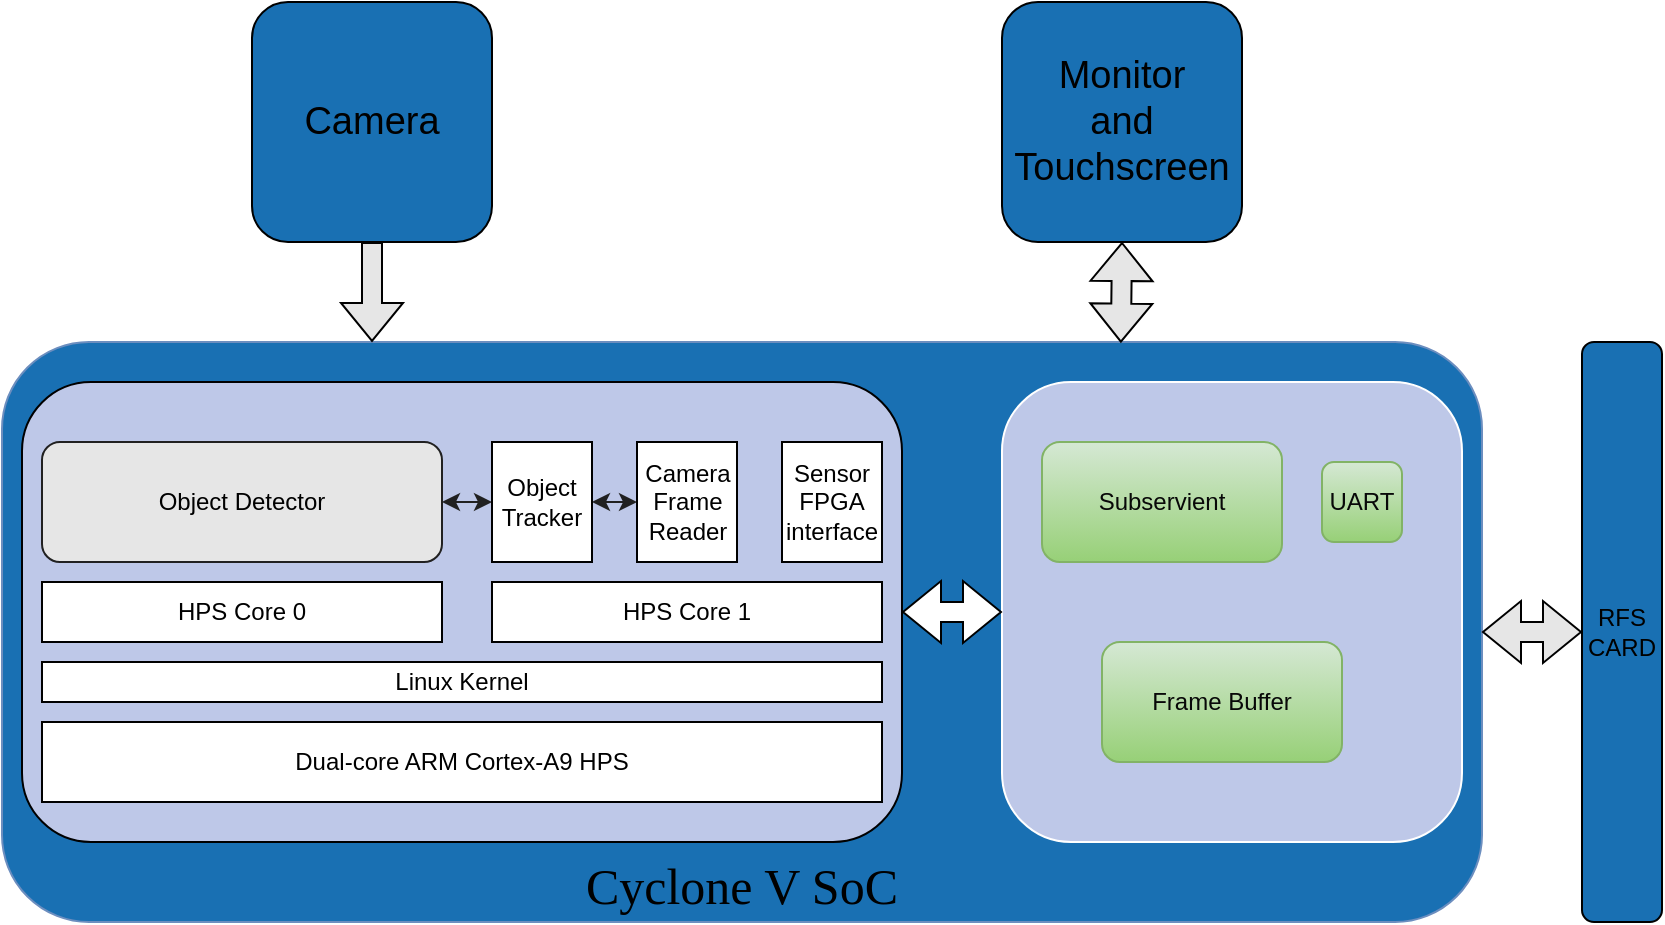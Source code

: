 <mxfile version="16.5.1" type="device"><diagram id="ZKif9wblb_EtmWvVatbZ" name="Page-1"><mxGraphModel dx="1102" dy="905" grid="1" gridSize="10" guides="1" tooltips="1" connect="1" arrows="1" fold="1" page="1" pageScale="1" pageWidth="850" pageHeight="1100" math="0" shadow="0"><root><mxCell id="0"/><mxCell id="1" parent="0"/><mxCell id="0uFmWXExUV-8p82Ihg7B-25" value="&lt;span&gt;&lt;font style=&quot;font-size: 25px&quot; face=&quot;Verdana&quot;&gt;Cyclone V SoC&lt;/font&gt;&lt;/span&gt;" style="rounded=1;whiteSpace=wrap;html=1;fillColor=#1970B3;gradientColor=none;strokeColor=#6c8ebf;verticalAlign=bottom;" parent="1" vertex="1"><mxGeometry y="240" width="740" height="290" as="geometry"/></mxCell><mxCell id="0uFmWXExUV-8p82Ihg7B-2" value="" style="rounded=1;whiteSpace=wrap;html=1;fillColor=#BEC8E8;" parent="1" vertex="1"><mxGeometry x="10" y="260" width="440" height="230" as="geometry"/></mxCell><mxCell id="0uFmWXExUV-8p82Ihg7B-3" value="Dual-core ARM Cortex-A9 HPS" style="rounded=0;whiteSpace=wrap;html=1;" parent="1" vertex="1"><mxGeometry x="20" y="430" width="420" height="40" as="geometry"/></mxCell><mxCell id="0uFmWXExUV-8p82Ihg7B-4" value="HPS Core 0" style="rounded=0;whiteSpace=wrap;html=1;" parent="1" vertex="1"><mxGeometry x="20" y="360" width="200" height="30" as="geometry"/></mxCell><mxCell id="0uFmWXExUV-8p82Ihg7B-5" value="HPS Core 1" style="rounded=0;whiteSpace=wrap;html=1;" parent="1" vertex="1"><mxGeometry x="245" y="360" width="195" height="30" as="geometry"/></mxCell><mxCell id="0uFmWXExUV-8p82Ihg7B-23" style="edgeStyle=orthogonalEdgeStyle;rounded=0;orthogonalLoop=1;jettySize=auto;html=1;entryX=0;entryY=0.5;entryDx=0;entryDy=0;startArrow=classic;startFill=1;strokeColor=#212121;" parent="1" source="0uFmWXExUV-8p82Ihg7B-6" target="0uFmWXExUV-8p82Ihg7B-9" edge="1"><mxGeometry relative="1" as="geometry"/></mxCell><mxCell id="0uFmWXExUV-8p82Ihg7B-6" value="&lt;font color=&quot;#000000&quot;&gt;Object Detector&lt;/font&gt;" style="rounded=1;whiteSpace=wrap;html=1;fillColor=#E6E6E6;strokeColor=#212121;" parent="1" vertex="1"><mxGeometry x="20" y="290" width="200" height="60" as="geometry"/></mxCell><mxCell id="0uFmWXExUV-8p82Ihg7B-24" style="edgeStyle=orthogonalEdgeStyle;rounded=0;orthogonalLoop=1;jettySize=auto;html=1;entryX=1;entryY=0.5;entryDx=0;entryDy=0;startArrow=classic;startFill=1;strokeColor=#212121;" parent="1" source="0uFmWXExUV-8p82Ihg7B-7" target="0uFmWXExUV-8p82Ihg7B-9" edge="1"><mxGeometry relative="1" as="geometry"/></mxCell><mxCell id="0uFmWXExUV-8p82Ihg7B-7" value="Camera&lt;br&gt;Frame&lt;br&gt;Reader" style="rounded=0;whiteSpace=wrap;html=1;" parent="1" vertex="1"><mxGeometry x="317.5" y="290" width="50" height="60" as="geometry"/></mxCell><mxCell id="0uFmWXExUV-8p82Ihg7B-8" value="Sensor&lt;br&gt;FPGA&lt;br&gt;interface" style="rounded=0;whiteSpace=wrap;html=1;" parent="1" vertex="1"><mxGeometry x="390" y="290" width="50" height="60" as="geometry"/></mxCell><mxCell id="0uFmWXExUV-8p82Ihg7B-9" value="Object Tracker" style="rounded=0;whiteSpace=wrap;html=1;" parent="1" vertex="1"><mxGeometry x="245" y="290" width="50" height="60" as="geometry"/></mxCell><mxCell id="0uFmWXExUV-8p82Ihg7B-10" value="" style="rounded=1;whiteSpace=wrap;html=1;fillColor=#BEC8E8;strokeColor=#FFFFFF;" parent="1" vertex="1"><mxGeometry x="500" y="260" width="230" height="230" as="geometry"/></mxCell><mxCell id="0uFmWXExUV-8p82Ihg7B-12" value="Linux Kernel" style="rounded=0;whiteSpace=wrap;html=1;" parent="1" vertex="1"><mxGeometry x="20" y="400" width="420" height="20" as="geometry"/></mxCell><mxCell id="0uFmWXExUV-8p82Ihg7B-14" value="&lt;font color=&quot;#080808&quot;&gt;UART&lt;/font&gt;" style="whiteSpace=wrap;html=1;aspect=fixed;fillColor=#d5e8d4;gradientColor=#97d077;strokeColor=#82b366;rounded=1;" parent="1" vertex="1"><mxGeometry x="660" y="300" width="40" height="40" as="geometry"/></mxCell><mxCell id="0uFmWXExUV-8p82Ihg7B-16" value="&lt;font color=&quot;#080808&quot;&gt;Frame Buffer&lt;/font&gt;" style="rounded=1;whiteSpace=wrap;html=1;fillColor=#d5e8d4;gradientColor=#97d077;strokeColor=#82b366;" parent="1" vertex="1"><mxGeometry x="550" y="390" width="120" height="60" as="geometry"/></mxCell><mxCell id="0uFmWXExUV-8p82Ihg7B-17" value="RFS CARD" style="rounded=1;whiteSpace=wrap;html=1;fillColor=#1970B3;" parent="1" vertex="1"><mxGeometry x="790" y="240" width="40" height="290" as="geometry"/></mxCell><mxCell id="0uFmWXExUV-8p82Ihg7B-18" value="&lt;font color=&quot;#080808&quot;&gt;Subservient&lt;/font&gt;" style="rounded=1;whiteSpace=wrap;html=1;fillColor=#d5e8d4;gradientColor=#97d077;strokeColor=#82b366;" parent="1" vertex="1"><mxGeometry x="520" y="290" width="120" height="60" as="geometry"/></mxCell><mxCell id="0uFmWXExUV-8p82Ihg7B-19" value="" style="shape=flexArrow;endArrow=classic;startArrow=classic;html=1;rounded=0;entryX=0;entryY=0.5;entryDx=0;entryDy=0;exitX=1;exitY=0.5;exitDx=0;exitDy=0;fillColor=default;" parent="1" source="0uFmWXExUV-8p82Ihg7B-2" target="0uFmWXExUV-8p82Ihg7B-10" edge="1"><mxGeometry width="100" height="100" relative="1" as="geometry"><mxPoint x="380" y="460" as="sourcePoint"/><mxPoint x="480" y="400" as="targetPoint"/></mxGeometry></mxCell><mxCell id="0uFmWXExUV-8p82Ihg7B-26" value="" style="shape=flexArrow;endArrow=classic;startArrow=classic;html=1;rounded=0;entryX=0;entryY=0.5;entryDx=0;entryDy=0;exitX=1;exitY=0.5;exitDx=0;exitDy=0;fillColor=#E6E6E6;" parent="1" source="0uFmWXExUV-8p82Ihg7B-25" target="0uFmWXExUV-8p82Ihg7B-17" edge="1"><mxGeometry width="100" height="100" relative="1" as="geometry"><mxPoint x="730" y="375" as="sourcePoint"/><mxPoint x="780" y="375" as="targetPoint"/></mxGeometry></mxCell><mxCell id="mMCtSg7ycwuMXv-avo05-1" value="&lt;font style=&quot;font-size: 19px&quot;&gt;Monitor&lt;br&gt;and&lt;br&gt;Touchscreen&lt;/font&gt;" style="whiteSpace=wrap;html=1;aspect=fixed;fillColor=#1970B3;rounded=1;" vertex="1" parent="1"><mxGeometry x="500" y="70" width="120" height="120" as="geometry"/></mxCell><mxCell id="mMCtSg7ycwuMXv-avo05-2" value="" style="shape=flexArrow;endArrow=classic;startArrow=classic;html=1;rounded=0;entryX=0.5;entryY=1;entryDx=0;entryDy=0;exitX=0.756;exitY=0.001;exitDx=0;exitDy=0;fillColor=#E6E6E6;exitPerimeter=0;" edge="1" parent="1" source="0uFmWXExUV-8p82Ihg7B-25" target="mMCtSg7ycwuMXv-avo05-1"><mxGeometry width="100" height="100" relative="1" as="geometry"><mxPoint x="531.66" y="232.03" as="sourcePoint"/><mxPoint x="615" y="180" as="targetPoint"/></mxGeometry></mxCell><mxCell id="mMCtSg7ycwuMXv-avo05-3" value="&lt;span style=&quot;font-size: 19px&quot;&gt;Camera&lt;/span&gt;" style="whiteSpace=wrap;html=1;aspect=fixed;fillColor=#1970B3;rounded=1;" vertex="1" parent="1"><mxGeometry x="125" y="70" width="120" height="120" as="geometry"/></mxCell><mxCell id="mMCtSg7ycwuMXv-avo05-6" value="" style="shape=flexArrow;endArrow=none;startArrow=classic;html=1;rounded=0;entryX=0.5;entryY=1;entryDx=0;entryDy=0;exitX=0.25;exitY=0;exitDx=0;exitDy=0;fillColor=#E6E6E6;endFill=0;" edge="1" parent="1" source="0uFmWXExUV-8p82Ihg7B-25" target="mMCtSg7ycwuMXv-avo05-3"><mxGeometry width="100" height="100" relative="1" as="geometry"><mxPoint x="320.0" y="200.29" as="sourcePoint"/><mxPoint x="320.56" y="140" as="targetPoint"/></mxGeometry></mxCell></root></mxGraphModel></diagram></mxfile>
